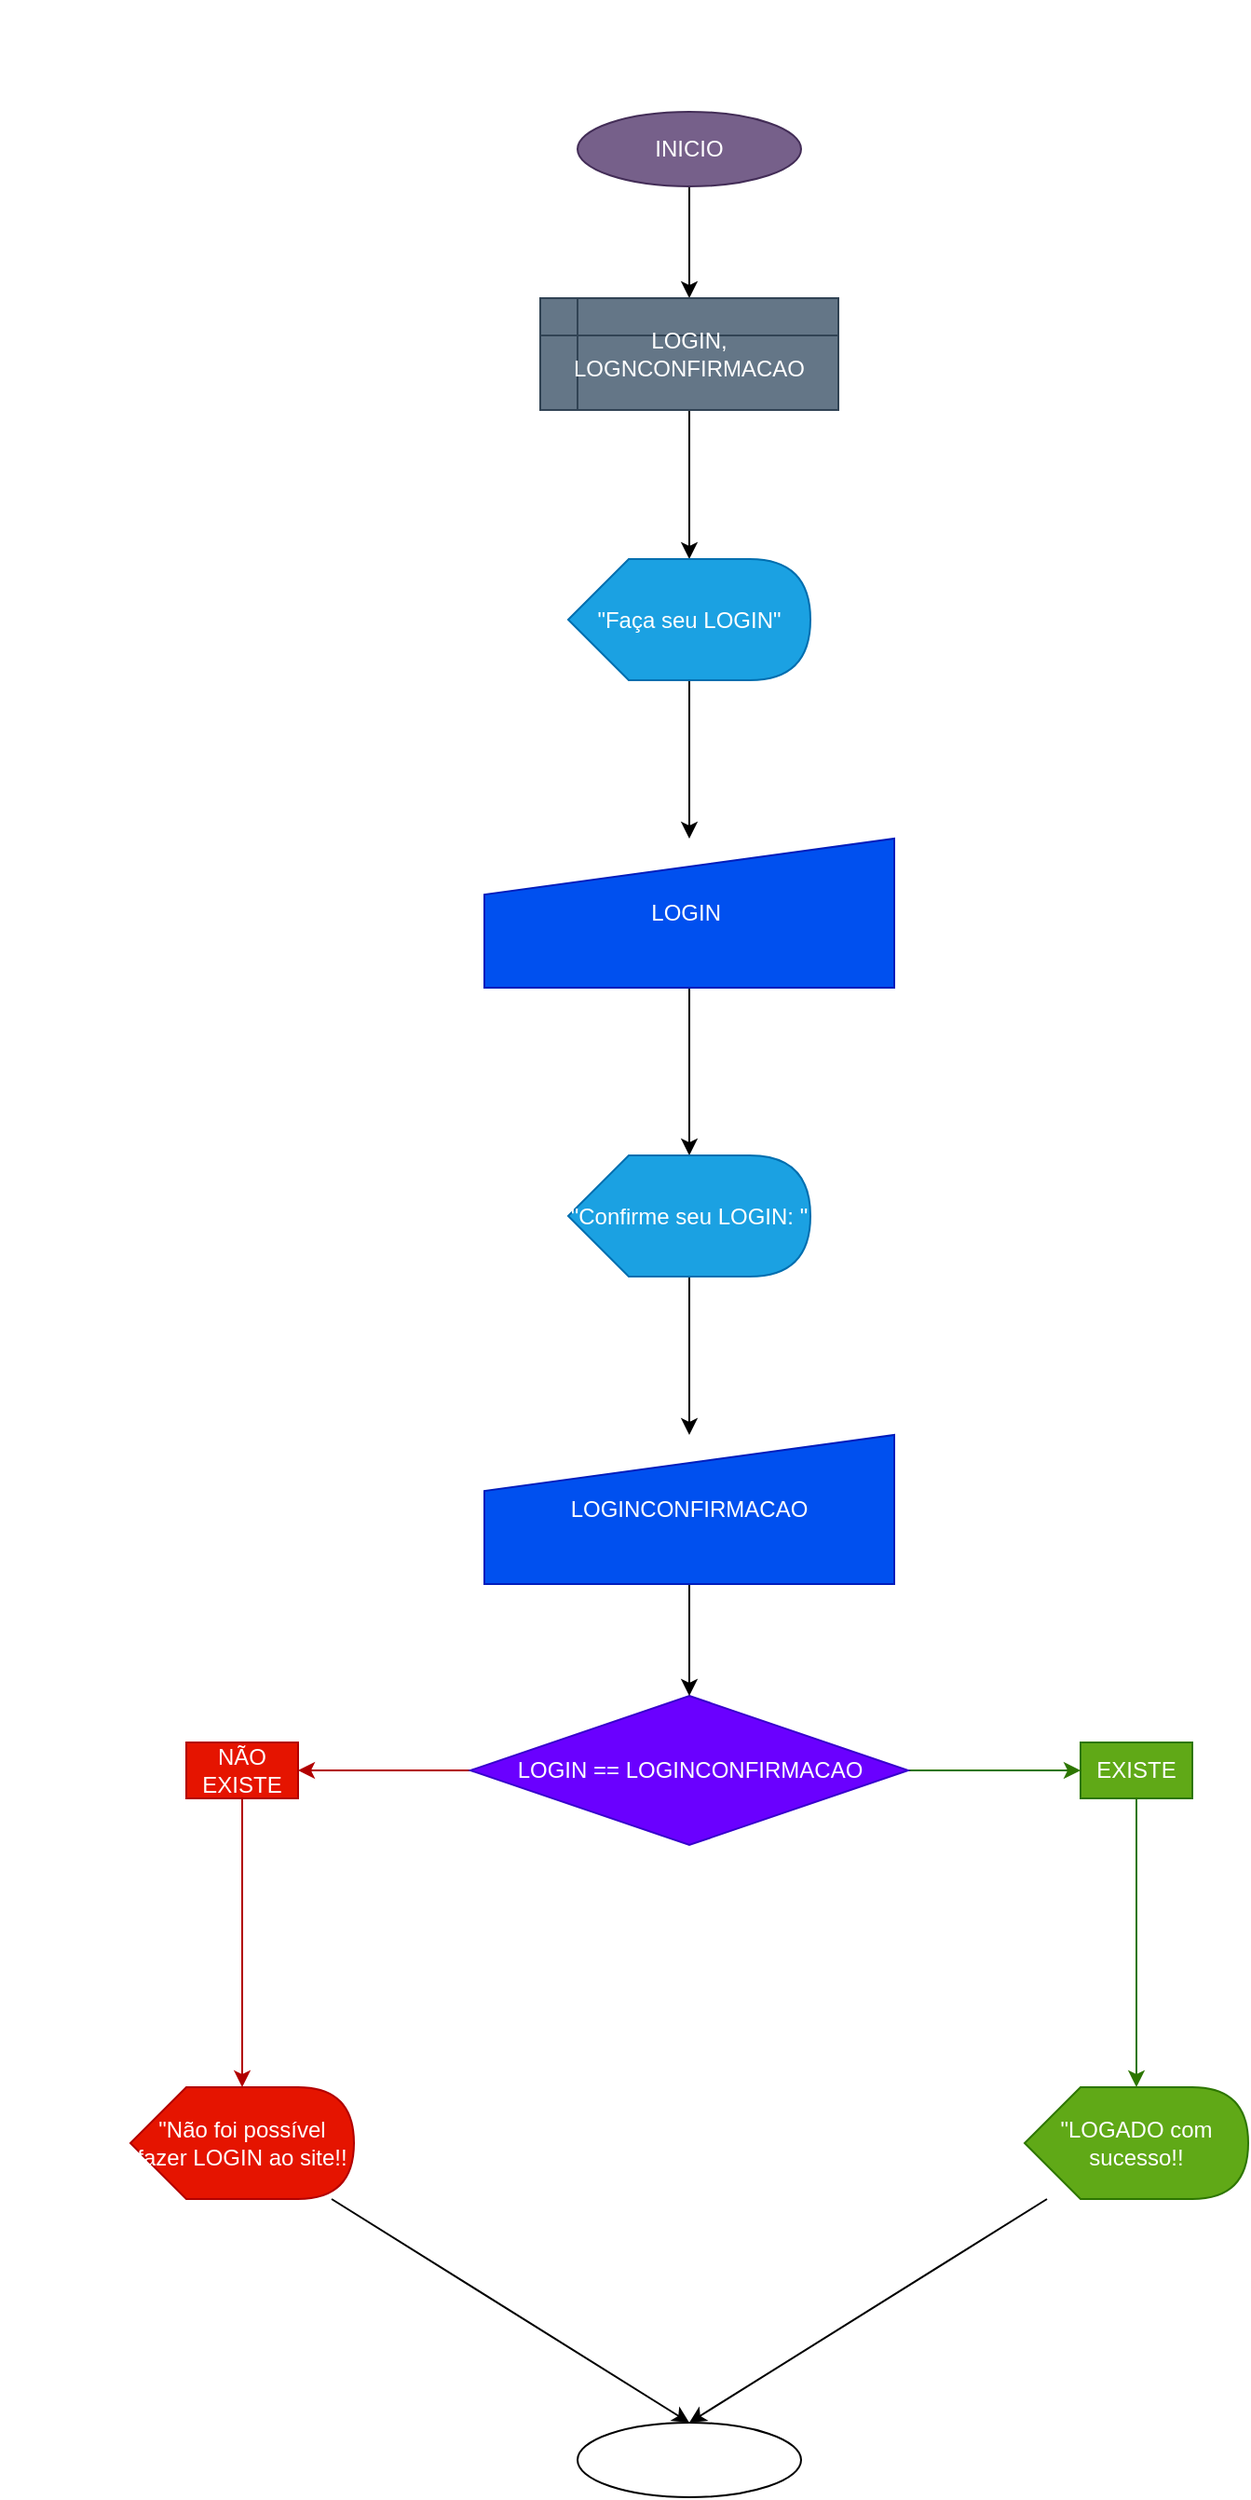<mxfile>
    <diagram id="GrtWmv7Xc2J1RJwbP1BZ" name="Page-1">
        <mxGraphModel dx="1842" dy="1383" grid="1" gridSize="10" guides="1" tooltips="1" connect="1" arrows="1" fold="1" page="1" pageScale="1" pageWidth="850" pageHeight="1100" math="0" shadow="0">
            <root>
                <mxCell id="0"/>
                <mxCell id="1" parent="0"/>
                <mxCell id="24" style="edgeStyle=none;html=1;fontColor=#FFFFFF;" edge="1" parent="1" source="2" target="4">
                    <mxGeometry relative="1" as="geometry"/>
                </mxCell>
                <mxCell id="2" value="INICIO" style="ellipse;whiteSpace=wrap;html=1;fillColor=#76608a;fontColor=#ffffff;strokeColor=#432D57;" vertex="1" parent="1">
                    <mxGeometry x="350" y="80" width="120" height="40" as="geometry"/>
                </mxCell>
                <mxCell id="3" value="&lt;h1&gt;&lt;span style=&quot;font-family: Roboto, Arial, sans-serif; font-size: 14px; letter-spacing: 0.2px;&quot;&gt;&lt;font style=&quot;&quot; color=&quot;#ffffff&quot;&gt;Fluxograma com decisão:&lt;/font&gt;&lt;/span&gt;&lt;br&gt;&lt;/h1&gt;&lt;p&gt;&lt;font color=&quot;#ffffff&quot;&gt;&lt;span style=&quot;font-family: Roboto, Arial, sans-serif; font-size: 14px; letter-spacing: 0.2px;&quot;&gt;Elabore um fluxograma para verificar se um usuário fez login em um&amp;nbsp;&lt;/span&gt;&lt;span style=&quot;font-family: Roboto, Arial, sans-serif; font-size: 14px; letter-spacing: 0.2px;&quot;&gt;site, caso as informações sejam incorretas, mostre uma mensagem de erro e&amp;nbsp;&lt;/span&gt;&lt;span style=&quot;font-family: Roboto, Arial, sans-serif; font-size: 14px; letter-spacing: 0.2px;&quot;&gt;finalize a aplicação e caso dê certo faça o processo de entrar no site.&lt;/span&gt;&lt;/font&gt;&lt;br&gt;&lt;/p&gt;" style="text;html=1;strokeColor=none;fillColor=none;spacing=5;spacingTop=-20;whiteSpace=wrap;overflow=hidden;rounded=0;" vertex="1" parent="1">
                    <mxGeometry x="40" y="30" width="190" height="220" as="geometry"/>
                </mxCell>
                <mxCell id="23" style="edgeStyle=none;html=1;entryX=0;entryY=0;entryDx=65;entryDy=0;entryPerimeter=0;fontColor=#FFFFFF;" edge="1" parent="1" source="4" target="5">
                    <mxGeometry relative="1" as="geometry"/>
                </mxCell>
                <mxCell id="4" value="LOGIN, LOGNCONFIRMACAO" style="shape=internalStorage;whiteSpace=wrap;html=1;backgroundOutline=1;fontColor=#ffffff;fillColor=#647687;strokeColor=#314354;" vertex="1" parent="1">
                    <mxGeometry x="330" y="180" width="160" height="60" as="geometry"/>
                </mxCell>
                <mxCell id="22" style="edgeStyle=none;html=1;entryX=0.5;entryY=0;entryDx=0;entryDy=0;fontColor=#FFFFFF;" edge="1" parent="1" source="5" target="6">
                    <mxGeometry relative="1" as="geometry"/>
                </mxCell>
                <mxCell id="5" value="&quot;Faça seu LOGIN&quot;" style="shape=display;whiteSpace=wrap;html=1;fontColor=#ffffff;fillColor=#1ba1e2;strokeColor=#006EAF;" vertex="1" parent="1">
                    <mxGeometry x="345" y="320" width="130" height="65" as="geometry"/>
                </mxCell>
                <mxCell id="21" style="edgeStyle=none;html=1;entryX=0;entryY=0;entryDx=65;entryDy=0;entryPerimeter=0;fontColor=#FFFFFF;" edge="1" parent="1" source="6" target="9">
                    <mxGeometry relative="1" as="geometry"/>
                </mxCell>
                <mxCell id="6" value="LOGIN&amp;nbsp;" style="shape=manualInput;whiteSpace=wrap;html=1;fontColor=#ffffff;fillColor=#0050ef;strokeColor=#001DBC;" vertex="1" parent="1">
                    <mxGeometry x="300" y="470" width="220" height="80" as="geometry"/>
                </mxCell>
                <mxCell id="17" style="edgeStyle=none;html=1;entryX=1;entryY=0.5;entryDx=0;entryDy=0;fontColor=#FFFFFF;fillColor=#e51400;strokeColor=#B20000;" edge="1" parent="1" source="7" target="12">
                    <mxGeometry relative="1" as="geometry"/>
                </mxCell>
                <mxCell id="18" style="edgeStyle=none;html=1;entryX=0;entryY=0.5;entryDx=0;entryDy=0;fontColor=#FFFFFF;fillColor=#60a917;strokeColor=#2D7600;" edge="1" parent="1" source="7" target="11">
                    <mxGeometry relative="1" as="geometry"/>
                </mxCell>
                <mxCell id="7" value="LOGIN == LOGINCONFIRMACAO" style="rhombus;whiteSpace=wrap;html=1;fontColor=#ffffff;fillColor=#6a00ff;strokeColor=#3700CC;" vertex="1" parent="1">
                    <mxGeometry x="292.5" y="930" width="235" height="80" as="geometry"/>
                </mxCell>
                <mxCell id="20" style="edgeStyle=none;html=1;fontColor=#FFFFFF;" edge="1" parent="1" source="9" target="10">
                    <mxGeometry relative="1" as="geometry"/>
                </mxCell>
                <mxCell id="9" value="&quot;Confirme seu LOGIN: &quot;" style="shape=display;whiteSpace=wrap;html=1;fontColor=#ffffff;fillColor=#1ba1e2;strokeColor=#006EAF;" vertex="1" parent="1">
                    <mxGeometry x="345" y="640" width="130" height="65" as="geometry"/>
                </mxCell>
                <mxCell id="19" style="edgeStyle=none;html=1;entryX=0.5;entryY=0;entryDx=0;entryDy=0;fontColor=#FFFFFF;" edge="1" parent="1" source="10" target="7">
                    <mxGeometry relative="1" as="geometry"/>
                </mxCell>
                <mxCell id="10" value="LOGINCONFIRMACAO" style="shape=manualInput;whiteSpace=wrap;html=1;fontColor=#ffffff;fillColor=#0050ef;strokeColor=#001DBC;" vertex="1" parent="1">
                    <mxGeometry x="300" y="790" width="220" height="80" as="geometry"/>
                </mxCell>
                <mxCell id="16" style="edgeStyle=none;html=1;entryX=0;entryY=0;entryDx=60;entryDy=0;entryPerimeter=0;fontColor=#FFFFFF;fillColor=#60a917;strokeColor=#2D7600;" edge="1" parent="1" source="11" target="13">
                    <mxGeometry relative="1" as="geometry"/>
                </mxCell>
                <mxCell id="11" value="EXISTE" style="text;html=1;strokeColor=#2D7600;fillColor=#60a917;align=center;verticalAlign=middle;whiteSpace=wrap;rounded=0;fontColor=#ffffff;" vertex="1" parent="1">
                    <mxGeometry x="620" y="955" width="60" height="30" as="geometry"/>
                </mxCell>
                <mxCell id="15" style="edgeStyle=none;html=1;entryX=0;entryY=0;entryDx=60;entryDy=0;entryPerimeter=0;fontColor=#FFFFFF;fillColor=#e51400;strokeColor=#B20000;" edge="1" parent="1" source="12" target="14">
                    <mxGeometry relative="1" as="geometry"/>
                </mxCell>
                <mxCell id="12" value="NÃO EXISTE" style="text;html=1;strokeColor=#B20000;fillColor=#e51400;align=center;verticalAlign=middle;whiteSpace=wrap;rounded=0;fontColor=#ffffff;" vertex="1" parent="1">
                    <mxGeometry x="140" y="955" width="60" height="30" as="geometry"/>
                </mxCell>
                <mxCell id="27" style="edgeStyle=none;html=1;entryX=0.5;entryY=0;entryDx=0;entryDy=0;fontColor=#FFFFFF;" edge="1" parent="1" source="13" target="25">
                    <mxGeometry relative="1" as="geometry"/>
                </mxCell>
                <mxCell id="13" value="&quot;LOGADO com sucesso!!" style="shape=display;whiteSpace=wrap;html=1;fontColor=#ffffff;fillColor=#60a917;strokeColor=#2D7600;" vertex="1" parent="1">
                    <mxGeometry x="590" y="1140" width="120" height="60" as="geometry"/>
                </mxCell>
                <mxCell id="26" style="edgeStyle=none;html=1;entryX=0.5;entryY=0;entryDx=0;entryDy=0;fontColor=#FFFFFF;" edge="1" parent="1" source="14" target="25">
                    <mxGeometry relative="1" as="geometry"/>
                </mxCell>
                <mxCell id="14" value="&quot;Não foi possível fazer LOGIN ao site!!" style="shape=display;whiteSpace=wrap;html=1;fontColor=#ffffff;fillColor=#e51400;strokeColor=#B20000;" vertex="1" parent="1">
                    <mxGeometry x="110" y="1140" width="120" height="60" as="geometry"/>
                </mxCell>
                <mxCell id="25" value="FIM" style="ellipse;whiteSpace=wrap;html=1;fontColor=#FFFFFF;" vertex="1" parent="1">
                    <mxGeometry x="350" y="1320" width="120" height="40" as="geometry"/>
                </mxCell>
            </root>
        </mxGraphModel>
    </diagram>
</mxfile>